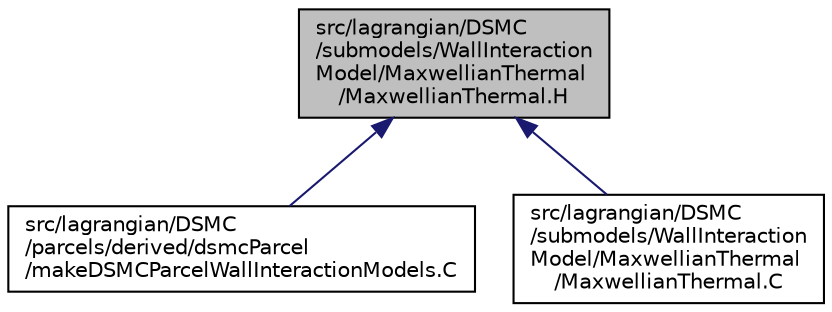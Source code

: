 digraph "src/lagrangian/DSMC/submodels/WallInteractionModel/MaxwellianThermal/MaxwellianThermal.H"
{
  bgcolor="transparent";
  edge [fontname="Helvetica",fontsize="10",labelfontname="Helvetica",labelfontsize="10"];
  node [fontname="Helvetica",fontsize="10",shape=record];
  Node98 [label="src/lagrangian/DSMC\l/submodels/WallInteraction\lModel/MaxwellianThermal\l/MaxwellianThermal.H",height=0.2,width=0.4,color="black", fillcolor="grey75", style="filled", fontcolor="black"];
  Node98 -> Node99 [dir="back",color="midnightblue",fontsize="10",style="solid",fontname="Helvetica"];
  Node99 [label="src/lagrangian/DSMC\l/parcels/derived/dsmcParcel\l/makeDSMCParcelWallInteractionModels.C",height=0.2,width=0.4,color="black",URL="$a05726.html"];
  Node98 -> Node100 [dir="back",color="midnightblue",fontsize="10",style="solid",fontname="Helvetica"];
  Node100 [label="src/lagrangian/DSMC\l/submodels/WallInteraction\lModel/MaxwellianThermal\l/MaxwellianThermal.C",height=0.2,width=0.4,color="black",URL="$a05789.html"];
}
